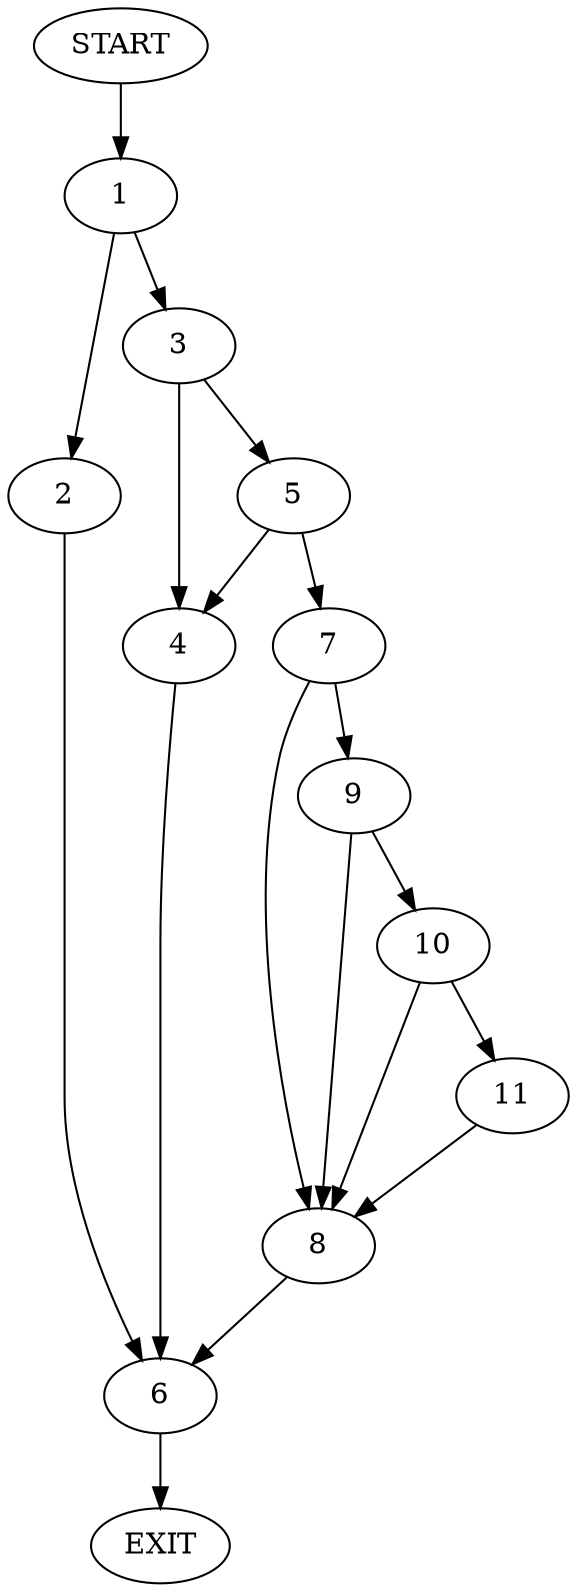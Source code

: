 digraph {
0 [label="START"]
12 [label="EXIT"]
0 -> 1
1 -> 2
1 -> 3
3 -> 4
3 -> 5
2 -> 6
6 -> 12
4 -> 6
5 -> 7
5 -> 4
7 -> 8
7 -> 9
9 -> 8
9 -> 10
8 -> 6
10 -> 8
10 -> 11
11 -> 8
}
